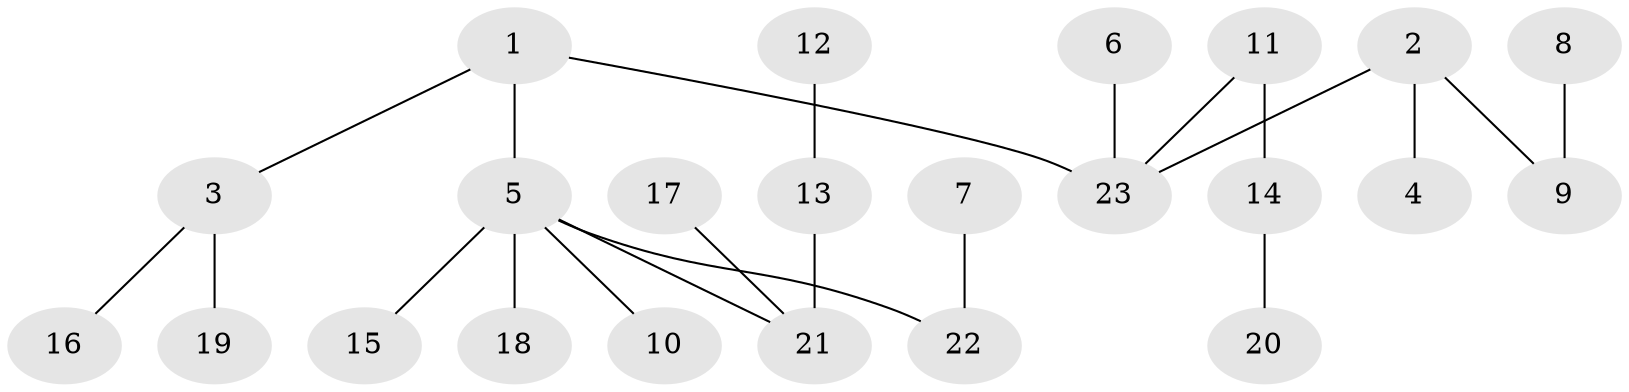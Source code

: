 // original degree distribution, {4: 0.10714285714285714, 6: 0.017857142857142856, 2: 0.30357142857142855, 1: 0.4642857142857143, 5: 0.017857142857142856, 3: 0.08928571428571429}
// Generated by graph-tools (version 1.1) at 2025/37/03/04/25 23:37:24]
// undirected, 23 vertices, 22 edges
graph export_dot {
  node [color=gray90,style=filled];
  1;
  2;
  3;
  4;
  5;
  6;
  7;
  8;
  9;
  10;
  11;
  12;
  13;
  14;
  15;
  16;
  17;
  18;
  19;
  20;
  21;
  22;
  23;
  1 -- 3 [weight=1.0];
  1 -- 5 [weight=1.0];
  1 -- 23 [weight=1.0];
  2 -- 4 [weight=1.0];
  2 -- 9 [weight=1.0];
  2 -- 23 [weight=1.0];
  3 -- 16 [weight=1.0];
  3 -- 19 [weight=1.0];
  5 -- 10 [weight=1.0];
  5 -- 15 [weight=1.0];
  5 -- 18 [weight=1.0];
  5 -- 21 [weight=1.0];
  5 -- 22 [weight=1.0];
  6 -- 23 [weight=1.0];
  7 -- 22 [weight=1.0];
  8 -- 9 [weight=1.0];
  11 -- 14 [weight=1.0];
  11 -- 23 [weight=1.0];
  12 -- 13 [weight=1.0];
  13 -- 21 [weight=1.0];
  14 -- 20 [weight=1.0];
  17 -- 21 [weight=1.0];
}
